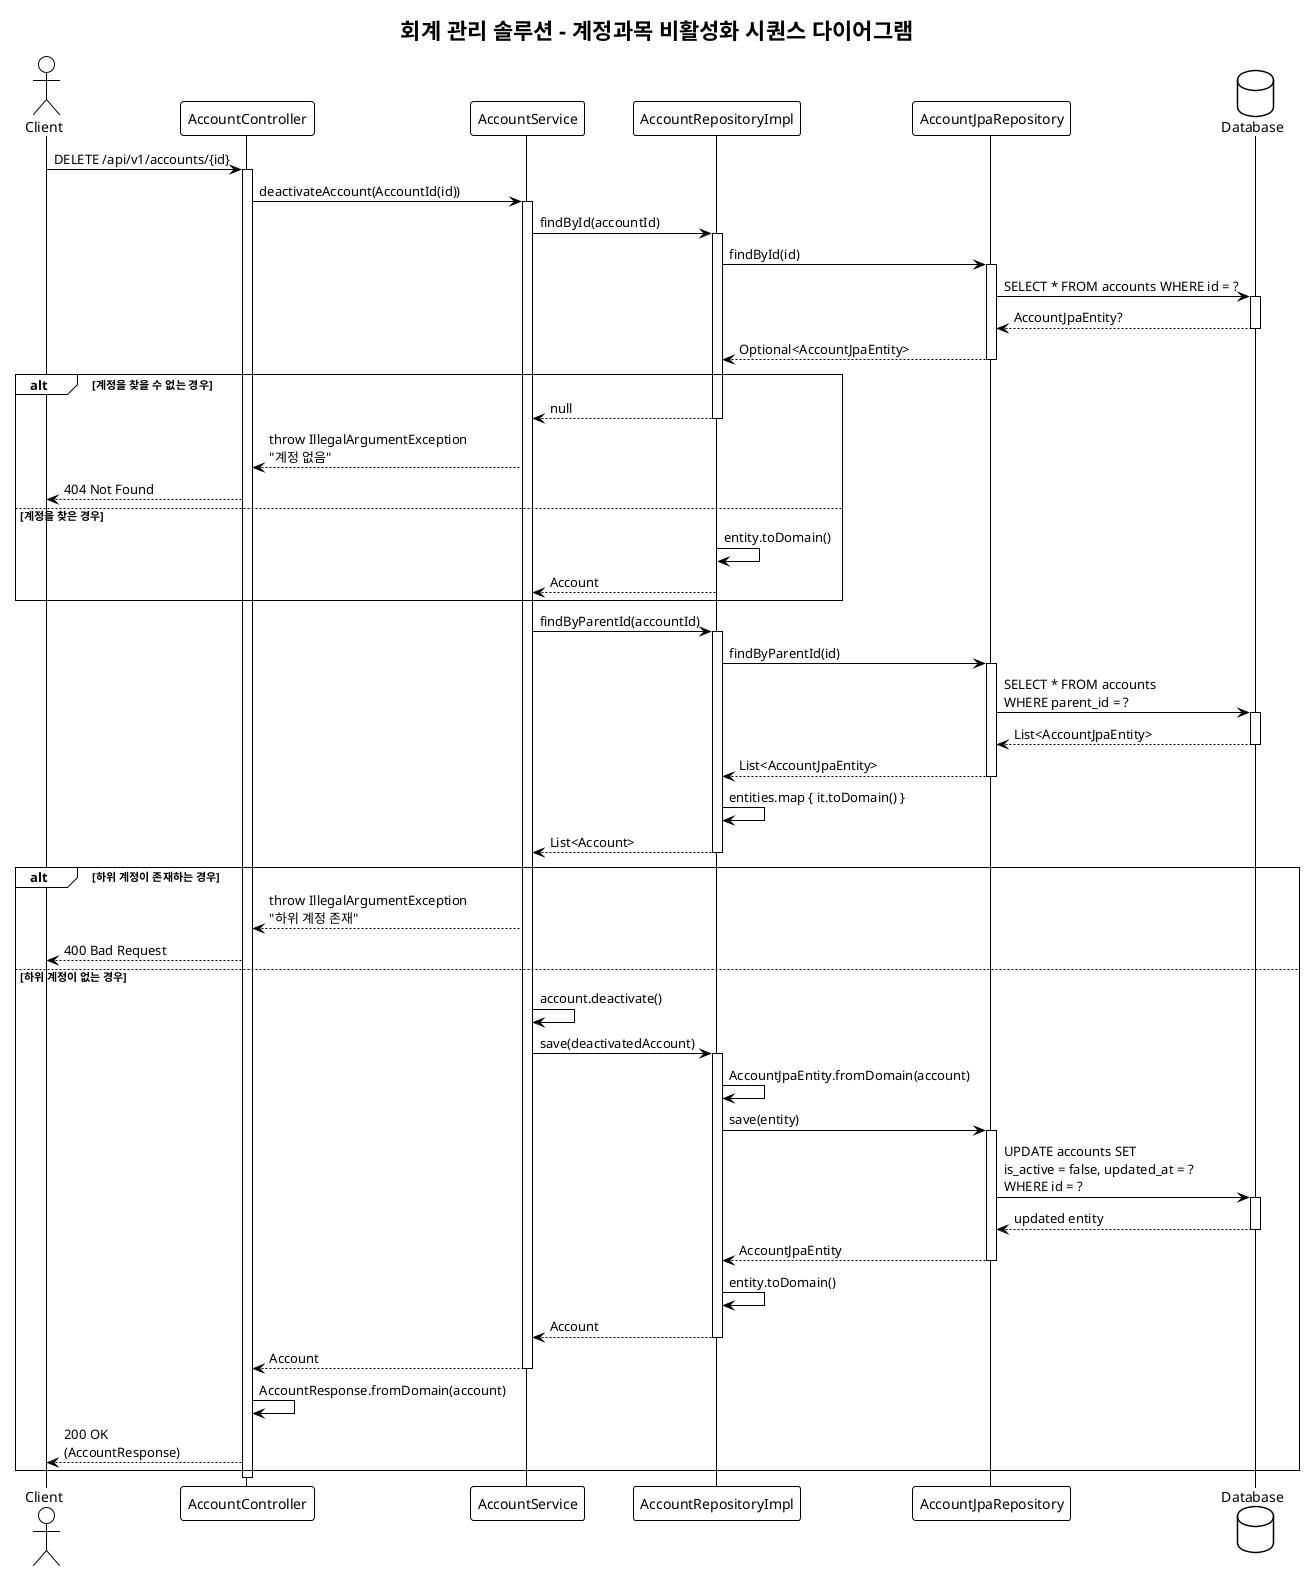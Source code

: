 @startuml Sequence Diagram - Deactivate Account

!theme plain
title 회계 관리 솔루션 - 계정과목 비활성화 시퀀스 다이어그램

actor Client
participant "AccountController" as Controller
participant "AccountService" as Service
participant "AccountRepositoryImpl" as Repository
participant "AccountJpaRepository" as JpaRepo
database "Database" as DB

Client -> Controller: DELETE /api/v1/accounts/{id}
activate Controller

Controller -> Service: deactivateAccount(AccountId(id))
activate Service

' 기존 계정 조회
Service -> Repository: findById(accountId)
activate Repository
Repository -> JpaRepo: findById(id)
activate JpaRepo
JpaRepo -> DB: SELECT * FROM accounts WHERE id = ?
activate DB
DB --> JpaRepo: AccountJpaEntity?
deactivate DB
JpaRepo --> Repository: Optional<AccountJpaEntity>
deactivate JpaRepo

alt 계정을 찾을 수 없는 경우
    Repository --> Service: null
    deactivate Repository
    Service --> Controller: throw IllegalArgumentException\n"계정 없음"
    Controller --> Client: 404 Not Found
'    stop
else 계정을 찾은 경우
    Repository -> Repository: entity.toDomain()
    Repository --> Service: Account
    deactivate Repository
end

' 하위 계정 존재 여부 확인
Service -> Repository: findByParentId(accountId)
activate Repository
Repository -> JpaRepo: findByParentId(id)
activate JpaRepo
JpaRepo -> DB: SELECT * FROM accounts\nWHERE parent_id = ?
activate DB
DB --> JpaRepo: List<AccountJpaEntity>
deactivate DB
JpaRepo --> Repository: List<AccountJpaEntity>
deactivate JpaRepo
Repository -> Repository: entities.map { it.toDomain() }
Repository --> Service: List<Account>
deactivate Repository

alt 하위 계정이 존재하는 경우
    Service --> Controller: throw IllegalArgumentException\n"하위 계정 존재"
    Controller --> Client: 400 Bad Request
'    stop
else 하위 계정이 없는 경우
    ' 계정 비활성화
    Service -> Service: account.deactivate()
    Service -> Repository: save(deactivatedAccount)
    activate Repository
    Repository -> Repository: AccountJpaEntity.fromDomain(account)
    Repository -> JpaRepo: save(entity)
    activate JpaRepo
    JpaRepo -> DB: UPDATE accounts SET\nis_active = false, updated_at = ?\nWHERE id = ?
    activate DB
    DB --> JpaRepo: updated entity
    deactivate DB
    JpaRepo --> Repository: AccountJpaEntity
    deactivate JpaRepo
    Repository -> Repository: entity.toDomain()
    Repository --> Service: Account
    deactivate Repository
    
    Service --> Controller: Account
    deactivate Service
    
    Controller -> Controller: AccountResponse.fromDomain(account)
    Controller --> Client: 200 OK\n(AccountResponse)
end
deactivate Controller

@enduml
